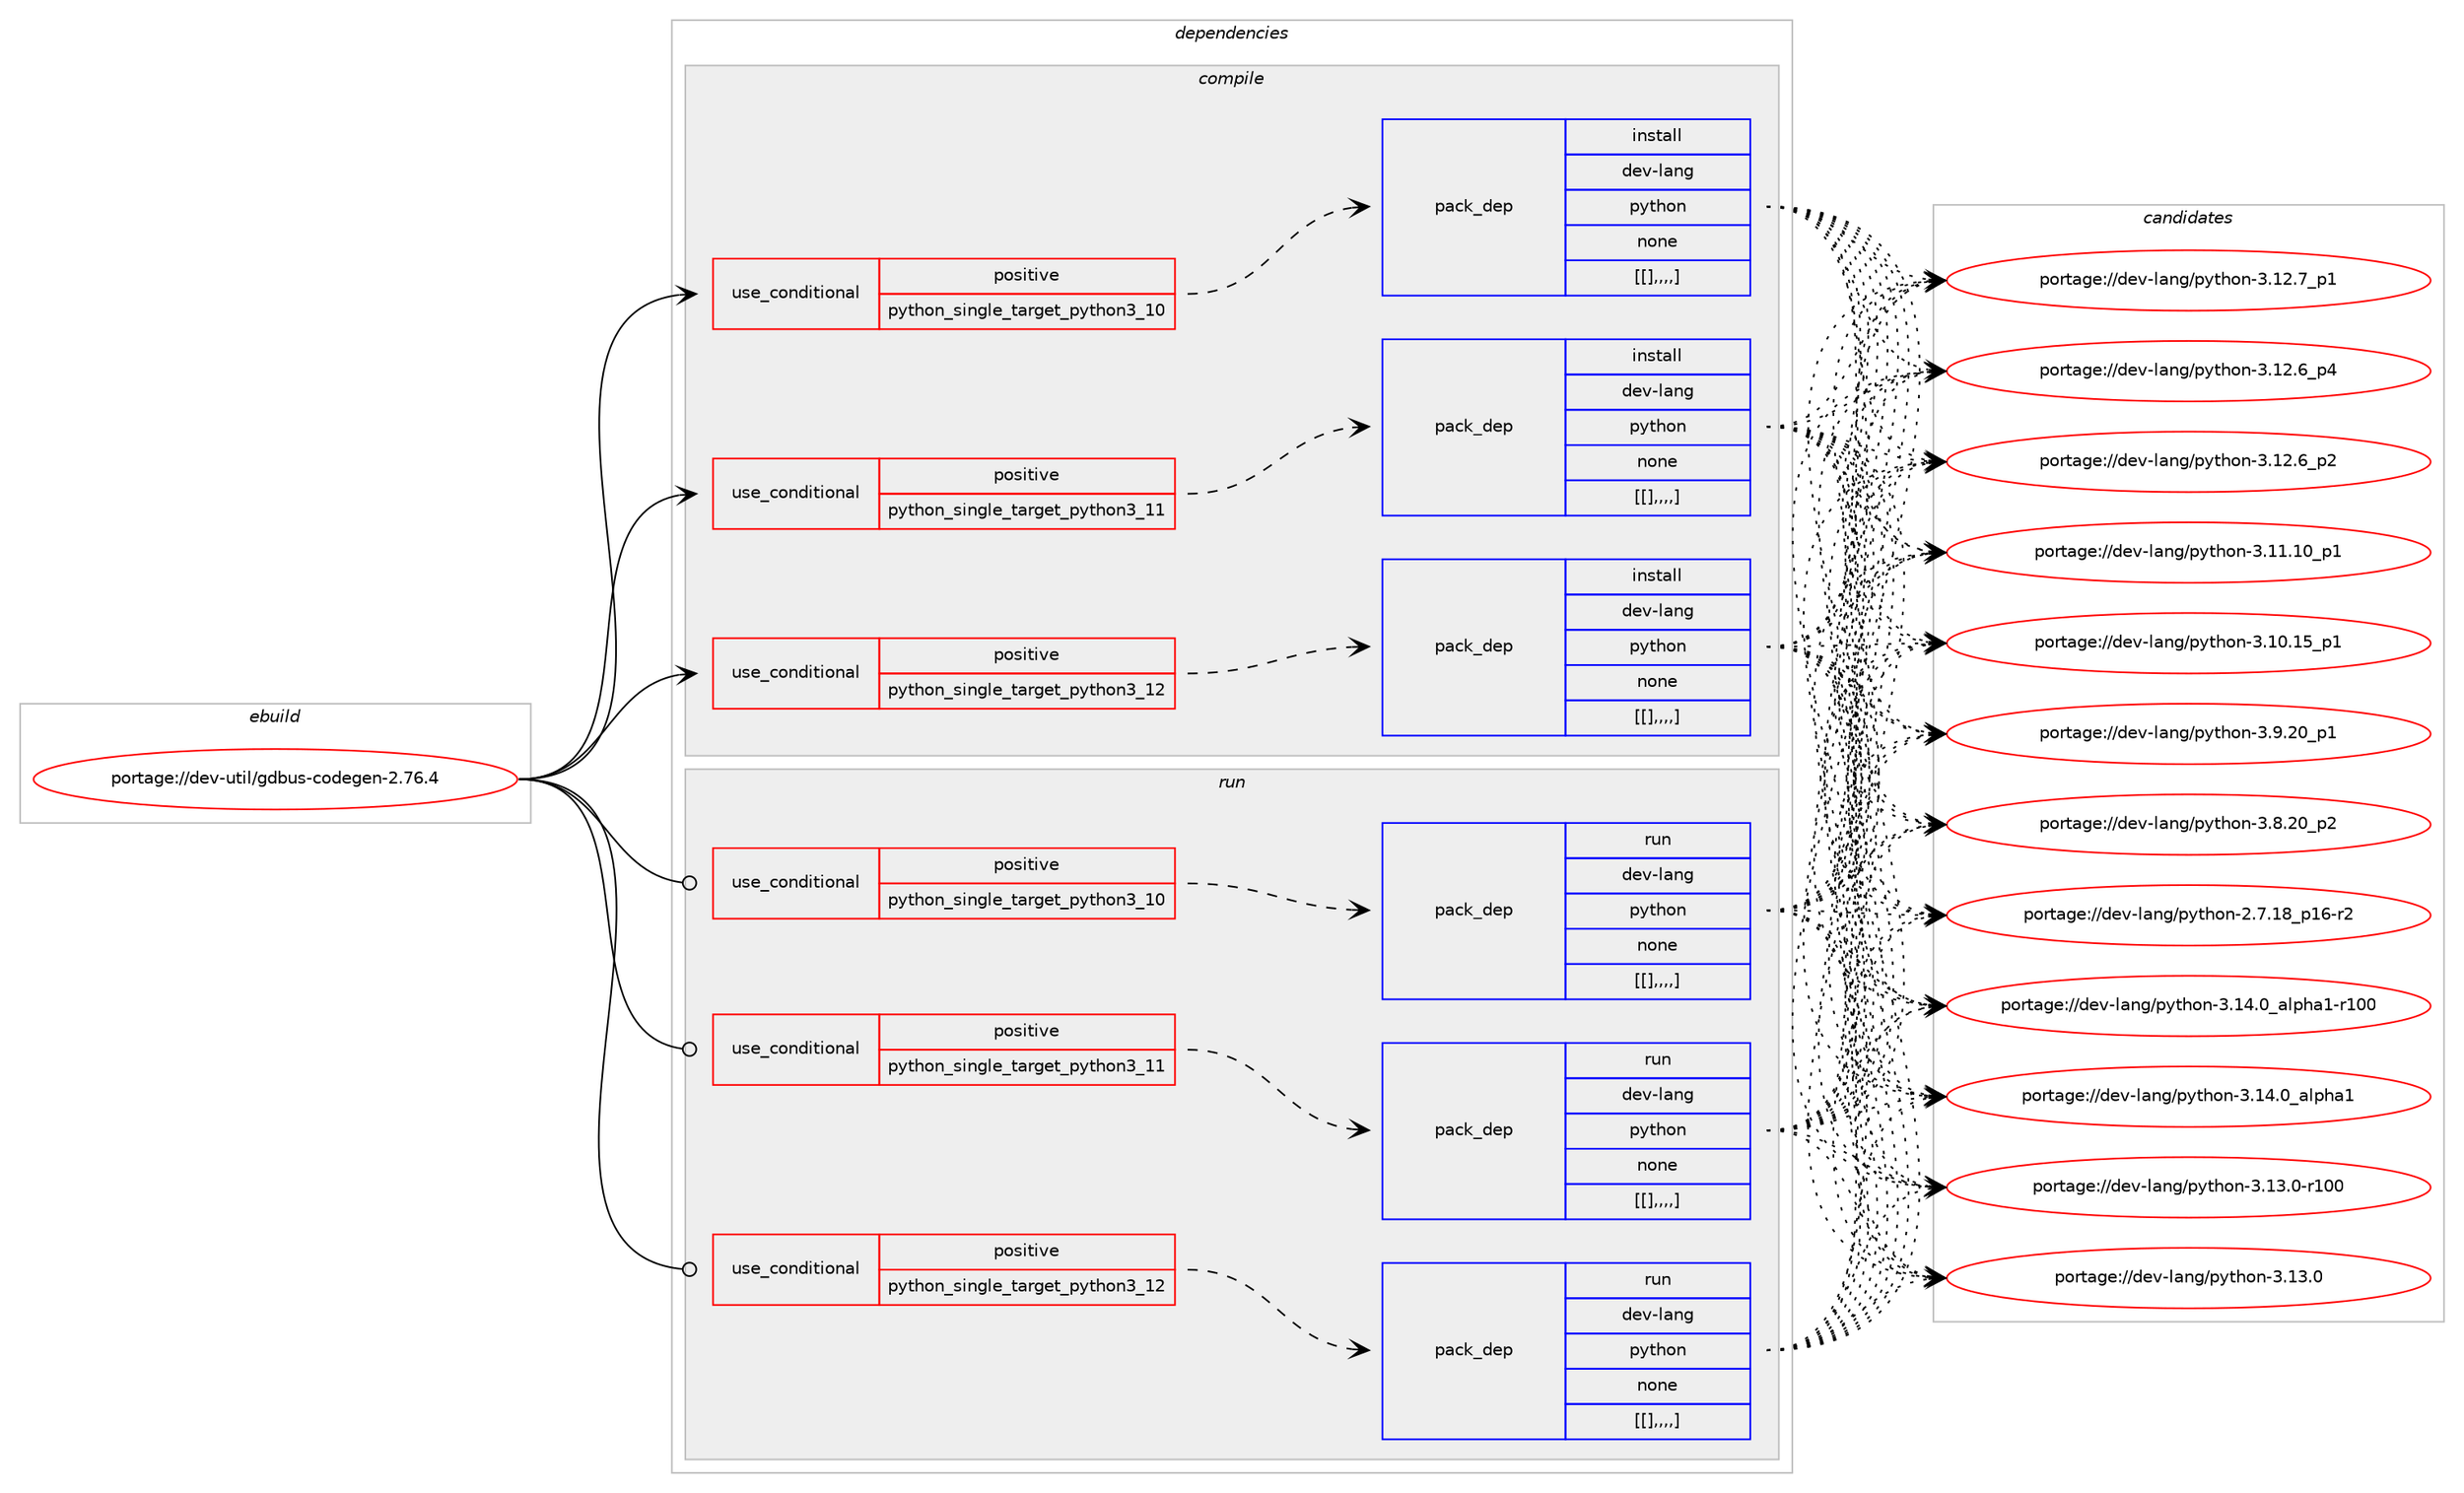 digraph prolog {

# *************
# Graph options
# *************

newrank=true;
concentrate=true;
compound=true;
graph [rankdir=LR,fontname=Helvetica,fontsize=10,ranksep=1.5];#, ranksep=2.5, nodesep=0.2];
edge  [arrowhead=vee];
node  [fontname=Helvetica,fontsize=10];

# **********
# The ebuild
# **********

subgraph cluster_leftcol {
color=gray;
label=<<i>ebuild</i>>;
id [label="portage://dev-util/gdbus-codegen-2.76.4", color=red, width=4, href="../dev-util/gdbus-codegen-2.76.4.svg"];
}

# ****************
# The dependencies
# ****************

subgraph cluster_midcol {
color=gray;
label=<<i>dependencies</i>>;
subgraph cluster_compile {
fillcolor="#eeeeee";
style=filled;
label=<<i>compile</i>>;
subgraph cond65078 {
dependency226410 [label=<<TABLE BORDER="0" CELLBORDER="1" CELLSPACING="0" CELLPADDING="4"><TR><TD ROWSPAN="3" CELLPADDING="10">use_conditional</TD></TR><TR><TD>positive</TD></TR><TR><TD>python_single_target_python3_10</TD></TR></TABLE>>, shape=none, color=red];
subgraph pack159867 {
dependency226491 [label=<<TABLE BORDER="0" CELLBORDER="1" CELLSPACING="0" CELLPADDING="4" WIDTH="220"><TR><TD ROWSPAN="6" CELLPADDING="30">pack_dep</TD></TR><TR><TD WIDTH="110">install</TD></TR><TR><TD>dev-lang</TD></TR><TR><TD>python</TD></TR><TR><TD>none</TD></TR><TR><TD>[[],,,,]</TD></TR></TABLE>>, shape=none, color=blue];
}
dependency226410:e -> dependency226491:w [weight=20,style="dashed",arrowhead="vee"];
}
id:e -> dependency226410:w [weight=20,style="solid",arrowhead="vee"];
subgraph cond65118 {
dependency226510 [label=<<TABLE BORDER="0" CELLBORDER="1" CELLSPACING="0" CELLPADDING="4"><TR><TD ROWSPAN="3" CELLPADDING="10">use_conditional</TD></TR><TR><TD>positive</TD></TR><TR><TD>python_single_target_python3_11</TD></TR></TABLE>>, shape=none, color=red];
subgraph pack159921 {
dependency226567 [label=<<TABLE BORDER="0" CELLBORDER="1" CELLSPACING="0" CELLPADDING="4" WIDTH="220"><TR><TD ROWSPAN="6" CELLPADDING="30">pack_dep</TD></TR><TR><TD WIDTH="110">install</TD></TR><TR><TD>dev-lang</TD></TR><TR><TD>python</TD></TR><TR><TD>none</TD></TR><TR><TD>[[],,,,]</TD></TR></TABLE>>, shape=none, color=blue];
}
dependency226510:e -> dependency226567:w [weight=20,style="dashed",arrowhead="vee"];
}
id:e -> dependency226510:w [weight=20,style="solid",arrowhead="vee"];
subgraph cond65133 {
dependency226605 [label=<<TABLE BORDER="0" CELLBORDER="1" CELLSPACING="0" CELLPADDING="4"><TR><TD ROWSPAN="3" CELLPADDING="10">use_conditional</TD></TR><TR><TD>positive</TD></TR><TR><TD>python_single_target_python3_12</TD></TR></TABLE>>, shape=none, color=red];
subgraph pack159958 {
dependency226608 [label=<<TABLE BORDER="0" CELLBORDER="1" CELLSPACING="0" CELLPADDING="4" WIDTH="220"><TR><TD ROWSPAN="6" CELLPADDING="30">pack_dep</TD></TR><TR><TD WIDTH="110">install</TD></TR><TR><TD>dev-lang</TD></TR><TR><TD>python</TD></TR><TR><TD>none</TD></TR><TR><TD>[[],,,,]</TD></TR></TABLE>>, shape=none, color=blue];
}
dependency226605:e -> dependency226608:w [weight=20,style="dashed",arrowhead="vee"];
}
id:e -> dependency226605:w [weight=20,style="solid",arrowhead="vee"];
}
subgraph cluster_compileandrun {
fillcolor="#eeeeee";
style=filled;
label=<<i>compile and run</i>>;
}
subgraph cluster_run {
fillcolor="#eeeeee";
style=filled;
label=<<i>run</i>>;
subgraph cond65171 {
dependency226710 [label=<<TABLE BORDER="0" CELLBORDER="1" CELLSPACING="0" CELLPADDING="4"><TR><TD ROWSPAN="3" CELLPADDING="10">use_conditional</TD></TR><TR><TD>positive</TD></TR><TR><TD>python_single_target_python3_10</TD></TR></TABLE>>, shape=none, color=red];
subgraph pack160048 {
dependency226746 [label=<<TABLE BORDER="0" CELLBORDER="1" CELLSPACING="0" CELLPADDING="4" WIDTH="220"><TR><TD ROWSPAN="6" CELLPADDING="30">pack_dep</TD></TR><TR><TD WIDTH="110">run</TD></TR><TR><TD>dev-lang</TD></TR><TR><TD>python</TD></TR><TR><TD>none</TD></TR><TR><TD>[[],,,,]</TD></TR></TABLE>>, shape=none, color=blue];
}
dependency226710:e -> dependency226746:w [weight=20,style="dashed",arrowhead="vee"];
}
id:e -> dependency226710:w [weight=20,style="solid",arrowhead="odot"];
subgraph cond65186 {
dependency226752 [label=<<TABLE BORDER="0" CELLBORDER="1" CELLSPACING="0" CELLPADDING="4"><TR><TD ROWSPAN="3" CELLPADDING="10">use_conditional</TD></TR><TR><TD>positive</TD></TR><TR><TD>python_single_target_python3_11</TD></TR></TABLE>>, shape=none, color=red];
subgraph pack160073 {
dependency226843 [label=<<TABLE BORDER="0" CELLBORDER="1" CELLSPACING="0" CELLPADDING="4" WIDTH="220"><TR><TD ROWSPAN="6" CELLPADDING="30">pack_dep</TD></TR><TR><TD WIDTH="110">run</TD></TR><TR><TD>dev-lang</TD></TR><TR><TD>python</TD></TR><TR><TD>none</TD></TR><TR><TD>[[],,,,]</TD></TR></TABLE>>, shape=none, color=blue];
}
dependency226752:e -> dependency226843:w [weight=20,style="dashed",arrowhead="vee"];
}
id:e -> dependency226752:w [weight=20,style="solid",arrowhead="odot"];
subgraph cond65223 {
dependency226859 [label=<<TABLE BORDER="0" CELLBORDER="1" CELLSPACING="0" CELLPADDING="4"><TR><TD ROWSPAN="3" CELLPADDING="10">use_conditional</TD></TR><TR><TD>positive</TD></TR><TR><TD>python_single_target_python3_12</TD></TR></TABLE>>, shape=none, color=red];
subgraph pack160147 {
dependency226901 [label=<<TABLE BORDER="0" CELLBORDER="1" CELLSPACING="0" CELLPADDING="4" WIDTH="220"><TR><TD ROWSPAN="6" CELLPADDING="30">pack_dep</TD></TR><TR><TD WIDTH="110">run</TD></TR><TR><TD>dev-lang</TD></TR><TR><TD>python</TD></TR><TR><TD>none</TD></TR><TR><TD>[[],,,,]</TD></TR></TABLE>>, shape=none, color=blue];
}
dependency226859:e -> dependency226901:w [weight=20,style="dashed",arrowhead="vee"];
}
id:e -> dependency226859:w [weight=20,style="solid",arrowhead="odot"];
}
}

# **************
# The candidates
# **************

subgraph cluster_choices {
rank=same;
color=gray;
label=<<i>candidates</i>>;

subgraph choice159745 {
color=black;
nodesep=1;
choice100101118451089711010347112121116104111110455146495246489597108112104974945114494848 [label="portage://dev-lang/python-3.14.0_alpha1-r100", color=red, width=4,href="../dev-lang/python-3.14.0_alpha1-r100.svg"];
choice1001011184510897110103471121211161041111104551464952464895971081121049749 [label="portage://dev-lang/python-3.14.0_alpha1", color=red, width=4,href="../dev-lang/python-3.14.0_alpha1.svg"];
choice1001011184510897110103471121211161041111104551464951464845114494848 [label="portage://dev-lang/python-3.13.0-r100", color=red, width=4,href="../dev-lang/python-3.13.0-r100.svg"];
choice10010111845108971101034711212111610411111045514649514648 [label="portage://dev-lang/python-3.13.0", color=red, width=4,href="../dev-lang/python-3.13.0.svg"];
choice100101118451089711010347112121116104111110455146495046559511249 [label="portage://dev-lang/python-3.12.7_p1", color=red, width=4,href="../dev-lang/python-3.12.7_p1.svg"];
choice100101118451089711010347112121116104111110455146495046549511252 [label="portage://dev-lang/python-3.12.6_p4", color=red, width=4,href="../dev-lang/python-3.12.6_p4.svg"];
choice100101118451089711010347112121116104111110455146495046549511250 [label="portage://dev-lang/python-3.12.6_p2", color=red, width=4,href="../dev-lang/python-3.12.6_p2.svg"];
choice10010111845108971101034711212111610411111045514649494649489511249 [label="portage://dev-lang/python-3.11.10_p1", color=red, width=4,href="../dev-lang/python-3.11.10_p1.svg"];
choice10010111845108971101034711212111610411111045514649484649539511249 [label="portage://dev-lang/python-3.10.15_p1", color=red, width=4,href="../dev-lang/python-3.10.15_p1.svg"];
choice100101118451089711010347112121116104111110455146574650489511249 [label="portage://dev-lang/python-3.9.20_p1", color=red, width=4,href="../dev-lang/python-3.9.20_p1.svg"];
choice100101118451089711010347112121116104111110455146564650489511250 [label="portage://dev-lang/python-3.8.20_p2", color=red, width=4,href="../dev-lang/python-3.8.20_p2.svg"];
choice100101118451089711010347112121116104111110455046554649569511249544511450 [label="portage://dev-lang/python-2.7.18_p16-r2", color=red, width=4,href="../dev-lang/python-2.7.18_p16-r2.svg"];
dependency226491:e -> choice100101118451089711010347112121116104111110455146495246489597108112104974945114494848:w [style=dotted,weight="100"];
dependency226491:e -> choice1001011184510897110103471121211161041111104551464952464895971081121049749:w [style=dotted,weight="100"];
dependency226491:e -> choice1001011184510897110103471121211161041111104551464951464845114494848:w [style=dotted,weight="100"];
dependency226491:e -> choice10010111845108971101034711212111610411111045514649514648:w [style=dotted,weight="100"];
dependency226491:e -> choice100101118451089711010347112121116104111110455146495046559511249:w [style=dotted,weight="100"];
dependency226491:e -> choice100101118451089711010347112121116104111110455146495046549511252:w [style=dotted,weight="100"];
dependency226491:e -> choice100101118451089711010347112121116104111110455146495046549511250:w [style=dotted,weight="100"];
dependency226491:e -> choice10010111845108971101034711212111610411111045514649494649489511249:w [style=dotted,weight="100"];
dependency226491:e -> choice10010111845108971101034711212111610411111045514649484649539511249:w [style=dotted,weight="100"];
dependency226491:e -> choice100101118451089711010347112121116104111110455146574650489511249:w [style=dotted,weight="100"];
dependency226491:e -> choice100101118451089711010347112121116104111110455146564650489511250:w [style=dotted,weight="100"];
dependency226491:e -> choice100101118451089711010347112121116104111110455046554649569511249544511450:w [style=dotted,weight="100"];
}
subgraph choice159759 {
color=black;
nodesep=1;
choice100101118451089711010347112121116104111110455146495246489597108112104974945114494848 [label="portage://dev-lang/python-3.14.0_alpha1-r100", color=red, width=4,href="../dev-lang/python-3.14.0_alpha1-r100.svg"];
choice1001011184510897110103471121211161041111104551464952464895971081121049749 [label="portage://dev-lang/python-3.14.0_alpha1", color=red, width=4,href="../dev-lang/python-3.14.0_alpha1.svg"];
choice1001011184510897110103471121211161041111104551464951464845114494848 [label="portage://dev-lang/python-3.13.0-r100", color=red, width=4,href="../dev-lang/python-3.13.0-r100.svg"];
choice10010111845108971101034711212111610411111045514649514648 [label="portage://dev-lang/python-3.13.0", color=red, width=4,href="../dev-lang/python-3.13.0.svg"];
choice100101118451089711010347112121116104111110455146495046559511249 [label="portage://dev-lang/python-3.12.7_p1", color=red, width=4,href="../dev-lang/python-3.12.7_p1.svg"];
choice100101118451089711010347112121116104111110455146495046549511252 [label="portage://dev-lang/python-3.12.6_p4", color=red, width=4,href="../dev-lang/python-3.12.6_p4.svg"];
choice100101118451089711010347112121116104111110455146495046549511250 [label="portage://dev-lang/python-3.12.6_p2", color=red, width=4,href="../dev-lang/python-3.12.6_p2.svg"];
choice10010111845108971101034711212111610411111045514649494649489511249 [label="portage://dev-lang/python-3.11.10_p1", color=red, width=4,href="../dev-lang/python-3.11.10_p1.svg"];
choice10010111845108971101034711212111610411111045514649484649539511249 [label="portage://dev-lang/python-3.10.15_p1", color=red, width=4,href="../dev-lang/python-3.10.15_p1.svg"];
choice100101118451089711010347112121116104111110455146574650489511249 [label="portage://dev-lang/python-3.9.20_p1", color=red, width=4,href="../dev-lang/python-3.9.20_p1.svg"];
choice100101118451089711010347112121116104111110455146564650489511250 [label="portage://dev-lang/python-3.8.20_p2", color=red, width=4,href="../dev-lang/python-3.8.20_p2.svg"];
choice100101118451089711010347112121116104111110455046554649569511249544511450 [label="portage://dev-lang/python-2.7.18_p16-r2", color=red, width=4,href="../dev-lang/python-2.7.18_p16-r2.svg"];
dependency226567:e -> choice100101118451089711010347112121116104111110455146495246489597108112104974945114494848:w [style=dotted,weight="100"];
dependency226567:e -> choice1001011184510897110103471121211161041111104551464952464895971081121049749:w [style=dotted,weight="100"];
dependency226567:e -> choice1001011184510897110103471121211161041111104551464951464845114494848:w [style=dotted,weight="100"];
dependency226567:e -> choice10010111845108971101034711212111610411111045514649514648:w [style=dotted,weight="100"];
dependency226567:e -> choice100101118451089711010347112121116104111110455146495046559511249:w [style=dotted,weight="100"];
dependency226567:e -> choice100101118451089711010347112121116104111110455146495046549511252:w [style=dotted,weight="100"];
dependency226567:e -> choice100101118451089711010347112121116104111110455146495046549511250:w [style=dotted,weight="100"];
dependency226567:e -> choice10010111845108971101034711212111610411111045514649494649489511249:w [style=dotted,weight="100"];
dependency226567:e -> choice10010111845108971101034711212111610411111045514649484649539511249:w [style=dotted,weight="100"];
dependency226567:e -> choice100101118451089711010347112121116104111110455146574650489511249:w [style=dotted,weight="100"];
dependency226567:e -> choice100101118451089711010347112121116104111110455146564650489511250:w [style=dotted,weight="100"];
dependency226567:e -> choice100101118451089711010347112121116104111110455046554649569511249544511450:w [style=dotted,weight="100"];
}
subgraph choice159775 {
color=black;
nodesep=1;
choice100101118451089711010347112121116104111110455146495246489597108112104974945114494848 [label="portage://dev-lang/python-3.14.0_alpha1-r100", color=red, width=4,href="../dev-lang/python-3.14.0_alpha1-r100.svg"];
choice1001011184510897110103471121211161041111104551464952464895971081121049749 [label="portage://dev-lang/python-3.14.0_alpha1", color=red, width=4,href="../dev-lang/python-3.14.0_alpha1.svg"];
choice1001011184510897110103471121211161041111104551464951464845114494848 [label="portage://dev-lang/python-3.13.0-r100", color=red, width=4,href="../dev-lang/python-3.13.0-r100.svg"];
choice10010111845108971101034711212111610411111045514649514648 [label="portage://dev-lang/python-3.13.0", color=red, width=4,href="../dev-lang/python-3.13.0.svg"];
choice100101118451089711010347112121116104111110455146495046559511249 [label="portage://dev-lang/python-3.12.7_p1", color=red, width=4,href="../dev-lang/python-3.12.7_p1.svg"];
choice100101118451089711010347112121116104111110455146495046549511252 [label="portage://dev-lang/python-3.12.6_p4", color=red, width=4,href="../dev-lang/python-3.12.6_p4.svg"];
choice100101118451089711010347112121116104111110455146495046549511250 [label="portage://dev-lang/python-3.12.6_p2", color=red, width=4,href="../dev-lang/python-3.12.6_p2.svg"];
choice10010111845108971101034711212111610411111045514649494649489511249 [label="portage://dev-lang/python-3.11.10_p1", color=red, width=4,href="../dev-lang/python-3.11.10_p1.svg"];
choice10010111845108971101034711212111610411111045514649484649539511249 [label="portage://dev-lang/python-3.10.15_p1", color=red, width=4,href="../dev-lang/python-3.10.15_p1.svg"];
choice100101118451089711010347112121116104111110455146574650489511249 [label="portage://dev-lang/python-3.9.20_p1", color=red, width=4,href="../dev-lang/python-3.9.20_p1.svg"];
choice100101118451089711010347112121116104111110455146564650489511250 [label="portage://dev-lang/python-3.8.20_p2", color=red, width=4,href="../dev-lang/python-3.8.20_p2.svg"];
choice100101118451089711010347112121116104111110455046554649569511249544511450 [label="portage://dev-lang/python-2.7.18_p16-r2", color=red, width=4,href="../dev-lang/python-2.7.18_p16-r2.svg"];
dependency226608:e -> choice100101118451089711010347112121116104111110455146495246489597108112104974945114494848:w [style=dotted,weight="100"];
dependency226608:e -> choice1001011184510897110103471121211161041111104551464952464895971081121049749:w [style=dotted,weight="100"];
dependency226608:e -> choice1001011184510897110103471121211161041111104551464951464845114494848:w [style=dotted,weight="100"];
dependency226608:e -> choice10010111845108971101034711212111610411111045514649514648:w [style=dotted,weight="100"];
dependency226608:e -> choice100101118451089711010347112121116104111110455146495046559511249:w [style=dotted,weight="100"];
dependency226608:e -> choice100101118451089711010347112121116104111110455146495046549511252:w [style=dotted,weight="100"];
dependency226608:e -> choice100101118451089711010347112121116104111110455146495046549511250:w [style=dotted,weight="100"];
dependency226608:e -> choice10010111845108971101034711212111610411111045514649494649489511249:w [style=dotted,weight="100"];
dependency226608:e -> choice10010111845108971101034711212111610411111045514649484649539511249:w [style=dotted,weight="100"];
dependency226608:e -> choice100101118451089711010347112121116104111110455146574650489511249:w [style=dotted,weight="100"];
dependency226608:e -> choice100101118451089711010347112121116104111110455146564650489511250:w [style=dotted,weight="100"];
dependency226608:e -> choice100101118451089711010347112121116104111110455046554649569511249544511450:w [style=dotted,weight="100"];
}
subgraph choice159786 {
color=black;
nodesep=1;
choice100101118451089711010347112121116104111110455146495246489597108112104974945114494848 [label="portage://dev-lang/python-3.14.0_alpha1-r100", color=red, width=4,href="../dev-lang/python-3.14.0_alpha1-r100.svg"];
choice1001011184510897110103471121211161041111104551464952464895971081121049749 [label="portage://dev-lang/python-3.14.0_alpha1", color=red, width=4,href="../dev-lang/python-3.14.0_alpha1.svg"];
choice1001011184510897110103471121211161041111104551464951464845114494848 [label="portage://dev-lang/python-3.13.0-r100", color=red, width=4,href="../dev-lang/python-3.13.0-r100.svg"];
choice10010111845108971101034711212111610411111045514649514648 [label="portage://dev-lang/python-3.13.0", color=red, width=4,href="../dev-lang/python-3.13.0.svg"];
choice100101118451089711010347112121116104111110455146495046559511249 [label="portage://dev-lang/python-3.12.7_p1", color=red, width=4,href="../dev-lang/python-3.12.7_p1.svg"];
choice100101118451089711010347112121116104111110455146495046549511252 [label="portage://dev-lang/python-3.12.6_p4", color=red, width=4,href="../dev-lang/python-3.12.6_p4.svg"];
choice100101118451089711010347112121116104111110455146495046549511250 [label="portage://dev-lang/python-3.12.6_p2", color=red, width=4,href="../dev-lang/python-3.12.6_p2.svg"];
choice10010111845108971101034711212111610411111045514649494649489511249 [label="portage://dev-lang/python-3.11.10_p1", color=red, width=4,href="../dev-lang/python-3.11.10_p1.svg"];
choice10010111845108971101034711212111610411111045514649484649539511249 [label="portage://dev-lang/python-3.10.15_p1", color=red, width=4,href="../dev-lang/python-3.10.15_p1.svg"];
choice100101118451089711010347112121116104111110455146574650489511249 [label="portage://dev-lang/python-3.9.20_p1", color=red, width=4,href="../dev-lang/python-3.9.20_p1.svg"];
choice100101118451089711010347112121116104111110455146564650489511250 [label="portage://dev-lang/python-3.8.20_p2", color=red, width=4,href="../dev-lang/python-3.8.20_p2.svg"];
choice100101118451089711010347112121116104111110455046554649569511249544511450 [label="portage://dev-lang/python-2.7.18_p16-r2", color=red, width=4,href="../dev-lang/python-2.7.18_p16-r2.svg"];
dependency226746:e -> choice100101118451089711010347112121116104111110455146495246489597108112104974945114494848:w [style=dotted,weight="100"];
dependency226746:e -> choice1001011184510897110103471121211161041111104551464952464895971081121049749:w [style=dotted,weight="100"];
dependency226746:e -> choice1001011184510897110103471121211161041111104551464951464845114494848:w [style=dotted,weight="100"];
dependency226746:e -> choice10010111845108971101034711212111610411111045514649514648:w [style=dotted,weight="100"];
dependency226746:e -> choice100101118451089711010347112121116104111110455146495046559511249:w [style=dotted,weight="100"];
dependency226746:e -> choice100101118451089711010347112121116104111110455146495046549511252:w [style=dotted,weight="100"];
dependency226746:e -> choice100101118451089711010347112121116104111110455146495046549511250:w [style=dotted,weight="100"];
dependency226746:e -> choice10010111845108971101034711212111610411111045514649494649489511249:w [style=dotted,weight="100"];
dependency226746:e -> choice10010111845108971101034711212111610411111045514649484649539511249:w [style=dotted,weight="100"];
dependency226746:e -> choice100101118451089711010347112121116104111110455146574650489511249:w [style=dotted,weight="100"];
dependency226746:e -> choice100101118451089711010347112121116104111110455146564650489511250:w [style=dotted,weight="100"];
dependency226746:e -> choice100101118451089711010347112121116104111110455046554649569511249544511450:w [style=dotted,weight="100"];
}
subgraph choice159848 {
color=black;
nodesep=1;
choice100101118451089711010347112121116104111110455146495246489597108112104974945114494848 [label="portage://dev-lang/python-3.14.0_alpha1-r100", color=red, width=4,href="../dev-lang/python-3.14.0_alpha1-r100.svg"];
choice1001011184510897110103471121211161041111104551464952464895971081121049749 [label="portage://dev-lang/python-3.14.0_alpha1", color=red, width=4,href="../dev-lang/python-3.14.0_alpha1.svg"];
choice1001011184510897110103471121211161041111104551464951464845114494848 [label="portage://dev-lang/python-3.13.0-r100", color=red, width=4,href="../dev-lang/python-3.13.0-r100.svg"];
choice10010111845108971101034711212111610411111045514649514648 [label="portage://dev-lang/python-3.13.0", color=red, width=4,href="../dev-lang/python-3.13.0.svg"];
choice100101118451089711010347112121116104111110455146495046559511249 [label="portage://dev-lang/python-3.12.7_p1", color=red, width=4,href="../dev-lang/python-3.12.7_p1.svg"];
choice100101118451089711010347112121116104111110455146495046549511252 [label="portage://dev-lang/python-3.12.6_p4", color=red, width=4,href="../dev-lang/python-3.12.6_p4.svg"];
choice100101118451089711010347112121116104111110455146495046549511250 [label="portage://dev-lang/python-3.12.6_p2", color=red, width=4,href="../dev-lang/python-3.12.6_p2.svg"];
choice10010111845108971101034711212111610411111045514649494649489511249 [label="portage://dev-lang/python-3.11.10_p1", color=red, width=4,href="../dev-lang/python-3.11.10_p1.svg"];
choice10010111845108971101034711212111610411111045514649484649539511249 [label="portage://dev-lang/python-3.10.15_p1", color=red, width=4,href="../dev-lang/python-3.10.15_p1.svg"];
choice100101118451089711010347112121116104111110455146574650489511249 [label="portage://dev-lang/python-3.9.20_p1", color=red, width=4,href="../dev-lang/python-3.9.20_p1.svg"];
choice100101118451089711010347112121116104111110455146564650489511250 [label="portage://dev-lang/python-3.8.20_p2", color=red, width=4,href="../dev-lang/python-3.8.20_p2.svg"];
choice100101118451089711010347112121116104111110455046554649569511249544511450 [label="portage://dev-lang/python-2.7.18_p16-r2", color=red, width=4,href="../dev-lang/python-2.7.18_p16-r2.svg"];
dependency226843:e -> choice100101118451089711010347112121116104111110455146495246489597108112104974945114494848:w [style=dotted,weight="100"];
dependency226843:e -> choice1001011184510897110103471121211161041111104551464952464895971081121049749:w [style=dotted,weight="100"];
dependency226843:e -> choice1001011184510897110103471121211161041111104551464951464845114494848:w [style=dotted,weight="100"];
dependency226843:e -> choice10010111845108971101034711212111610411111045514649514648:w [style=dotted,weight="100"];
dependency226843:e -> choice100101118451089711010347112121116104111110455146495046559511249:w [style=dotted,weight="100"];
dependency226843:e -> choice100101118451089711010347112121116104111110455146495046549511252:w [style=dotted,weight="100"];
dependency226843:e -> choice100101118451089711010347112121116104111110455146495046549511250:w [style=dotted,weight="100"];
dependency226843:e -> choice10010111845108971101034711212111610411111045514649494649489511249:w [style=dotted,weight="100"];
dependency226843:e -> choice10010111845108971101034711212111610411111045514649484649539511249:w [style=dotted,weight="100"];
dependency226843:e -> choice100101118451089711010347112121116104111110455146574650489511249:w [style=dotted,weight="100"];
dependency226843:e -> choice100101118451089711010347112121116104111110455146564650489511250:w [style=dotted,weight="100"];
dependency226843:e -> choice100101118451089711010347112121116104111110455046554649569511249544511450:w [style=dotted,weight="100"];
}
subgraph choice159869 {
color=black;
nodesep=1;
choice100101118451089711010347112121116104111110455146495246489597108112104974945114494848 [label="portage://dev-lang/python-3.14.0_alpha1-r100", color=red, width=4,href="../dev-lang/python-3.14.0_alpha1-r100.svg"];
choice1001011184510897110103471121211161041111104551464952464895971081121049749 [label="portage://dev-lang/python-3.14.0_alpha1", color=red, width=4,href="../dev-lang/python-3.14.0_alpha1.svg"];
choice1001011184510897110103471121211161041111104551464951464845114494848 [label="portage://dev-lang/python-3.13.0-r100", color=red, width=4,href="../dev-lang/python-3.13.0-r100.svg"];
choice10010111845108971101034711212111610411111045514649514648 [label="portage://dev-lang/python-3.13.0", color=red, width=4,href="../dev-lang/python-3.13.0.svg"];
choice100101118451089711010347112121116104111110455146495046559511249 [label="portage://dev-lang/python-3.12.7_p1", color=red, width=4,href="../dev-lang/python-3.12.7_p1.svg"];
choice100101118451089711010347112121116104111110455146495046549511252 [label="portage://dev-lang/python-3.12.6_p4", color=red, width=4,href="../dev-lang/python-3.12.6_p4.svg"];
choice100101118451089711010347112121116104111110455146495046549511250 [label="portage://dev-lang/python-3.12.6_p2", color=red, width=4,href="../dev-lang/python-3.12.6_p2.svg"];
choice10010111845108971101034711212111610411111045514649494649489511249 [label="portage://dev-lang/python-3.11.10_p1", color=red, width=4,href="../dev-lang/python-3.11.10_p1.svg"];
choice10010111845108971101034711212111610411111045514649484649539511249 [label="portage://dev-lang/python-3.10.15_p1", color=red, width=4,href="../dev-lang/python-3.10.15_p1.svg"];
choice100101118451089711010347112121116104111110455146574650489511249 [label="portage://dev-lang/python-3.9.20_p1", color=red, width=4,href="../dev-lang/python-3.9.20_p1.svg"];
choice100101118451089711010347112121116104111110455146564650489511250 [label="portage://dev-lang/python-3.8.20_p2", color=red, width=4,href="../dev-lang/python-3.8.20_p2.svg"];
choice100101118451089711010347112121116104111110455046554649569511249544511450 [label="portage://dev-lang/python-2.7.18_p16-r2", color=red, width=4,href="../dev-lang/python-2.7.18_p16-r2.svg"];
dependency226901:e -> choice100101118451089711010347112121116104111110455146495246489597108112104974945114494848:w [style=dotted,weight="100"];
dependency226901:e -> choice1001011184510897110103471121211161041111104551464952464895971081121049749:w [style=dotted,weight="100"];
dependency226901:e -> choice1001011184510897110103471121211161041111104551464951464845114494848:w [style=dotted,weight="100"];
dependency226901:e -> choice10010111845108971101034711212111610411111045514649514648:w [style=dotted,weight="100"];
dependency226901:e -> choice100101118451089711010347112121116104111110455146495046559511249:w [style=dotted,weight="100"];
dependency226901:e -> choice100101118451089711010347112121116104111110455146495046549511252:w [style=dotted,weight="100"];
dependency226901:e -> choice100101118451089711010347112121116104111110455146495046549511250:w [style=dotted,weight="100"];
dependency226901:e -> choice10010111845108971101034711212111610411111045514649494649489511249:w [style=dotted,weight="100"];
dependency226901:e -> choice10010111845108971101034711212111610411111045514649484649539511249:w [style=dotted,weight="100"];
dependency226901:e -> choice100101118451089711010347112121116104111110455146574650489511249:w [style=dotted,weight="100"];
dependency226901:e -> choice100101118451089711010347112121116104111110455146564650489511250:w [style=dotted,weight="100"];
dependency226901:e -> choice100101118451089711010347112121116104111110455046554649569511249544511450:w [style=dotted,weight="100"];
}
}

}
